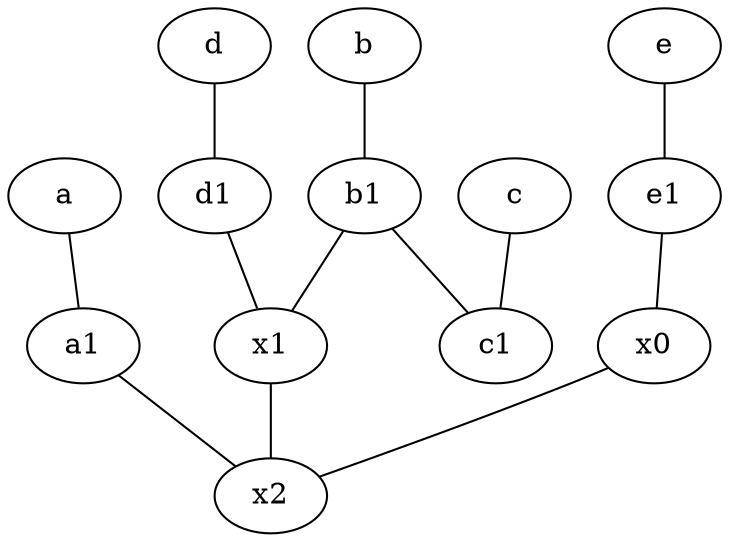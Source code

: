 graph {
	node [labelfontsize=50]
	e1 [labelfontsize=50 pos="7,7!"]
	a1 [labelfontsize=50 pos="8,3!"]
	x1 [labelfontsize=50]
	d1 [labelfontsize=50 pos="3,5!"]
	x2 [labelfontsize=50]
	b [labelfontsize=50 pos="10,4!"]
	c1 [labelfontsize=50 pos="4.5,3!"]
	x0 [labelfontsize=50]
	b1 [labelfontsize=50 pos="9,4!"]
	x0 -- x2
	d -- d1
	b -- b1
	c -- c1
	d1 -- x1
	x1 -- x2
	a -- a1
	a1 -- x2
	e1 -- x0
	e -- e1
	b1 -- c1
	b1 -- x1
}
